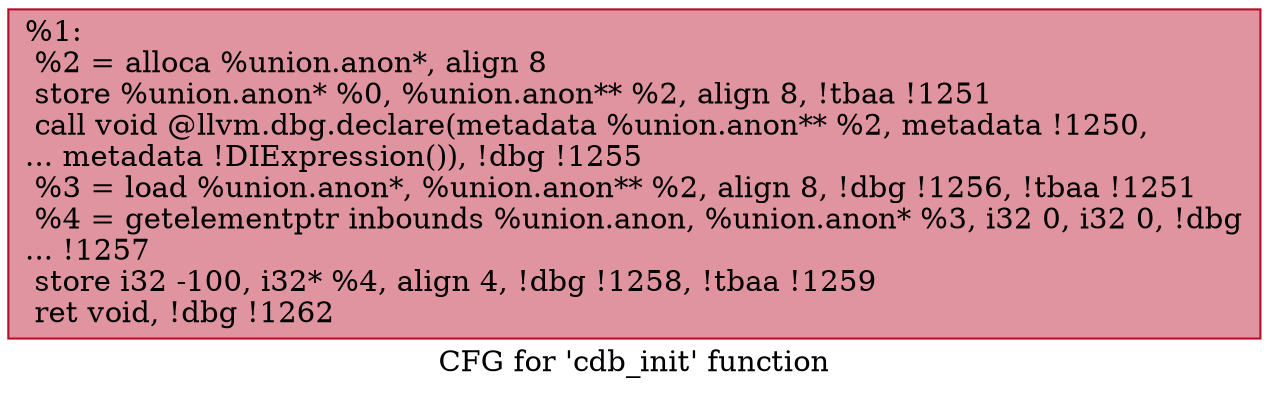 digraph "CFG for 'cdb_init' function" {
	label="CFG for 'cdb_init' function";

	Node0x143fdd0 [shape=record,color="#b70d28ff", style=filled, fillcolor="#b70d2870",label="{%1:\l  %2 = alloca %union.anon*, align 8\l  store %union.anon* %0, %union.anon** %2, align 8, !tbaa !1251\l  call void @llvm.dbg.declare(metadata %union.anon** %2, metadata !1250,\l... metadata !DIExpression()), !dbg !1255\l  %3 = load %union.anon*, %union.anon** %2, align 8, !dbg !1256, !tbaa !1251\l  %4 = getelementptr inbounds %union.anon, %union.anon* %3, i32 0, i32 0, !dbg\l... !1257\l  store i32 -100, i32* %4, align 4, !dbg !1258, !tbaa !1259\l  ret void, !dbg !1262\l}"];
}
